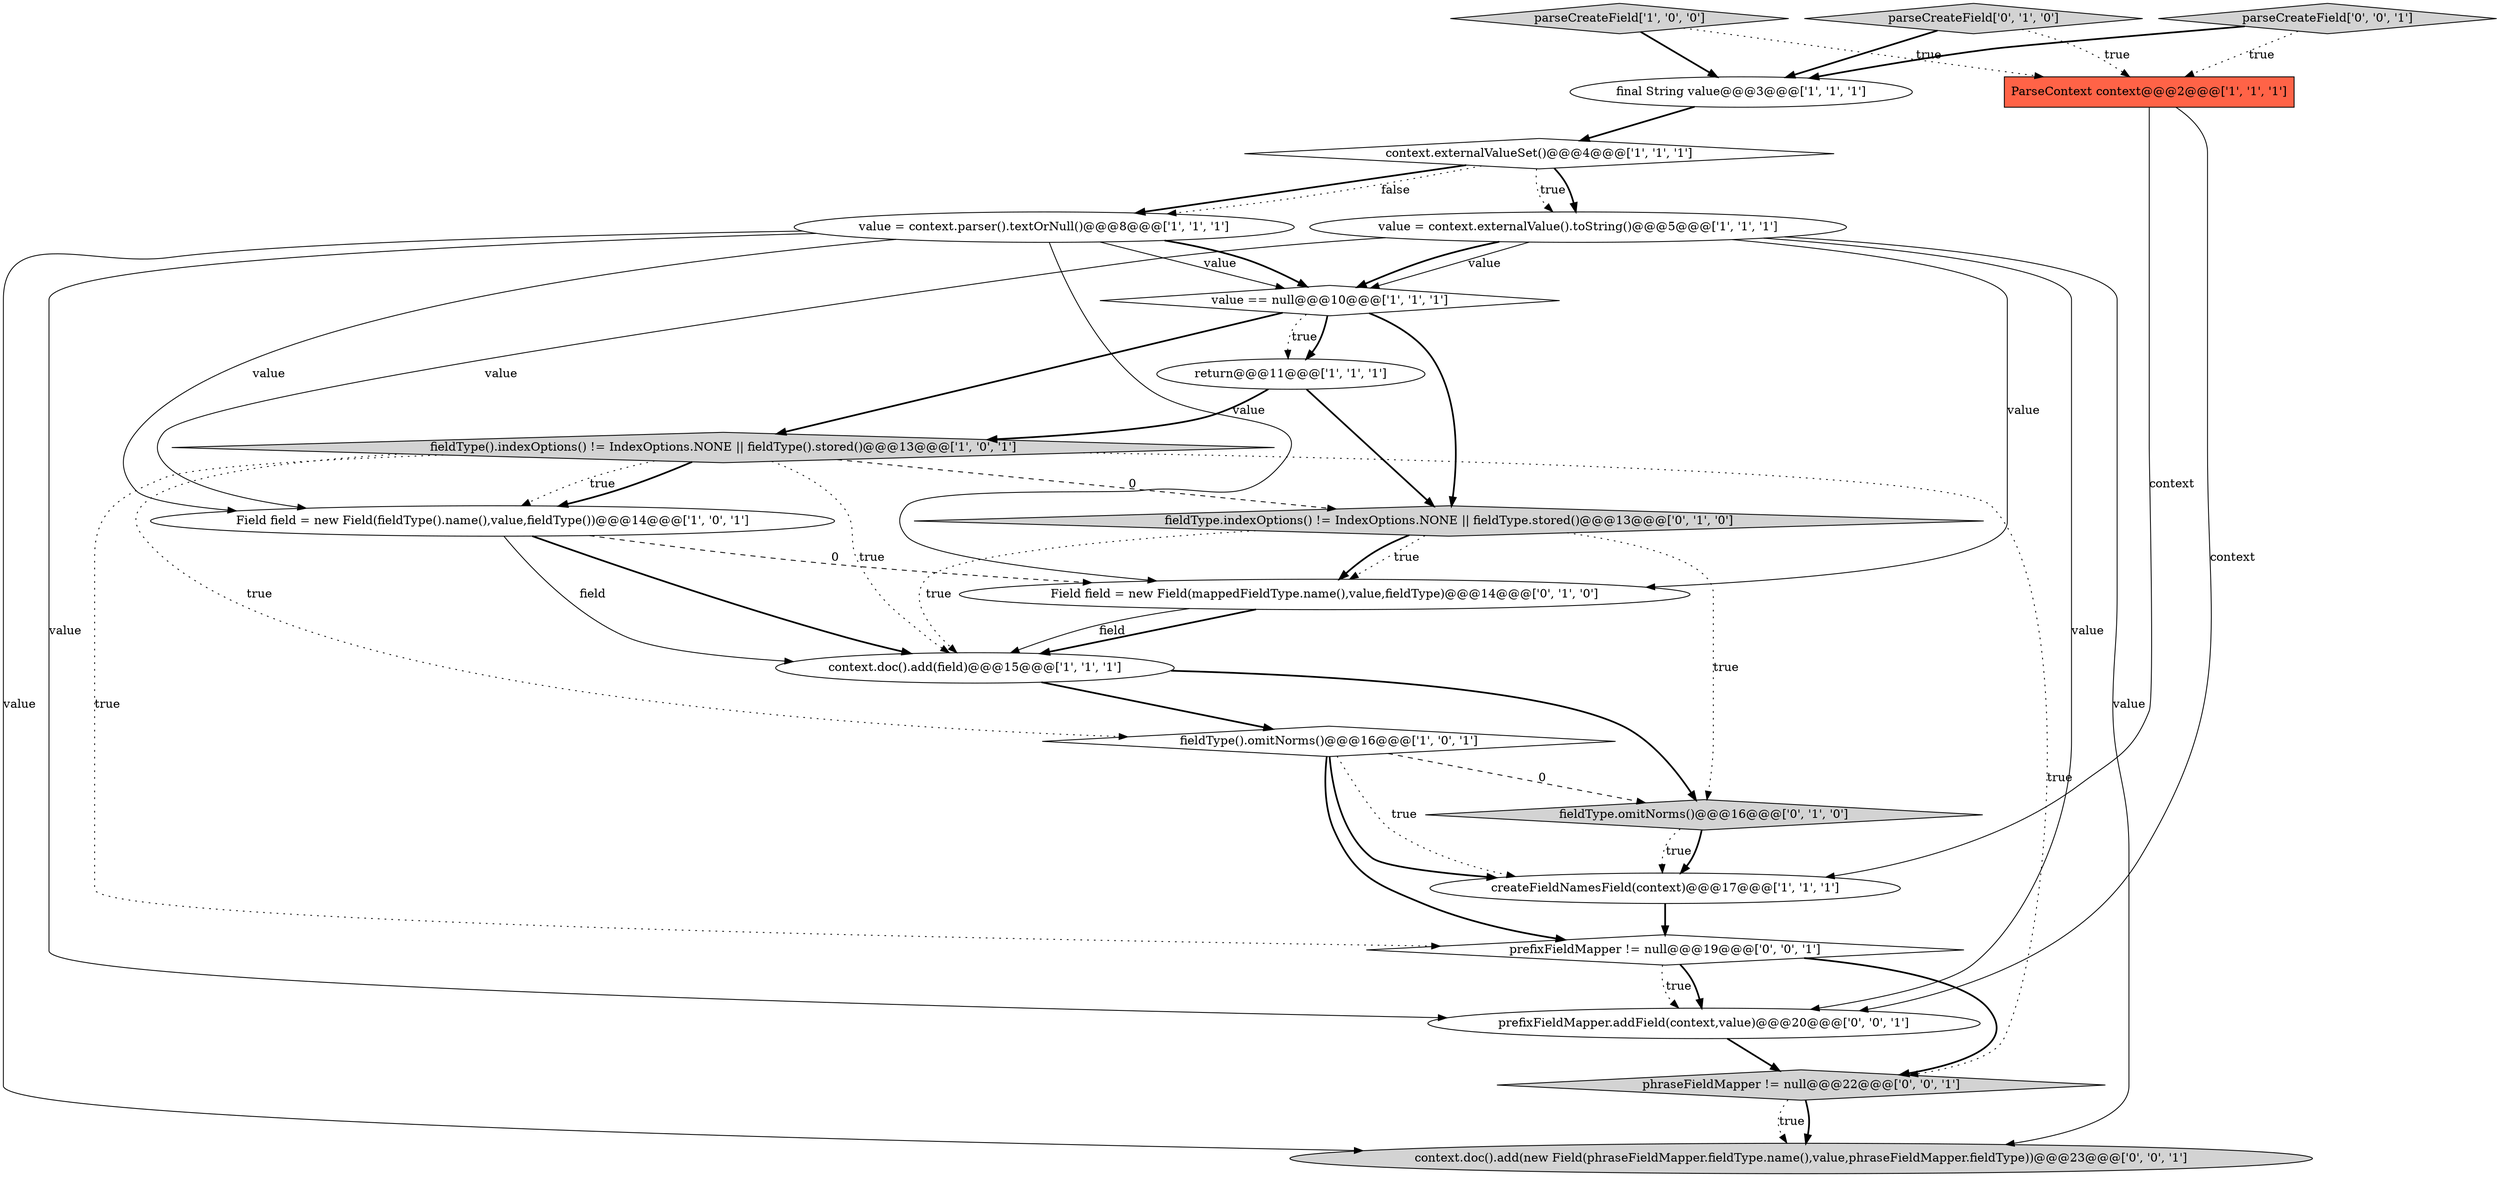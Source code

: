 digraph {
2 [style = filled, label = "Field field = new Field(fieldType().name(),value,fieldType())@@@14@@@['1', '0', '1']", fillcolor = white, shape = ellipse image = "AAA0AAABBB1BBB"];
13 [style = filled, label = "fieldType.omitNorms()@@@16@@@['0', '1', '0']", fillcolor = lightgray, shape = diamond image = "AAA1AAABBB2BBB"];
6 [style = filled, label = "createFieldNamesField(context)@@@17@@@['1', '1', '1']", fillcolor = white, shape = ellipse image = "AAA0AAABBB1BBB"];
14 [style = filled, label = "fieldType.indexOptions() != IndexOptions.NONE || fieldType.stored()@@@13@@@['0', '1', '0']", fillcolor = lightgray, shape = diamond image = "AAA1AAABBB2BBB"];
1 [style = filled, label = "fieldType().indexOptions() != IndexOptions.NONE || fieldType().stored()@@@13@@@['1', '0', '1']", fillcolor = lightgray, shape = diamond image = "AAA0AAABBB1BBB"];
18 [style = filled, label = "prefixFieldMapper != null@@@19@@@['0', '0', '1']", fillcolor = white, shape = diamond image = "AAA0AAABBB3BBB"];
9 [style = filled, label = "parseCreateField['1', '0', '0']", fillcolor = lightgray, shape = diamond image = "AAA0AAABBB1BBB"];
0 [style = filled, label = "value = context.externalValue().toString()@@@5@@@['1', '1', '1']", fillcolor = white, shape = ellipse image = "AAA0AAABBB1BBB"];
4 [style = filled, label = "context.externalValueSet()@@@4@@@['1', '1', '1']", fillcolor = white, shape = diamond image = "AAA0AAABBB1BBB"];
20 [style = filled, label = "context.doc().add(new Field(phraseFieldMapper.fieldType.name(),value,phraseFieldMapper.fieldType))@@@23@@@['0', '0', '1']", fillcolor = lightgray, shape = ellipse image = "AAA0AAABBB3BBB"];
10 [style = filled, label = "ParseContext context@@@2@@@['1', '1', '1']", fillcolor = tomato, shape = box image = "AAA0AAABBB1BBB"];
5 [style = filled, label = "value == null@@@10@@@['1', '1', '1']", fillcolor = white, shape = diamond image = "AAA0AAABBB1BBB"];
12 [style = filled, label = "context.doc().add(field)@@@15@@@['1', '1', '1']", fillcolor = white, shape = ellipse image = "AAA0AAABBB1BBB"];
19 [style = filled, label = "phraseFieldMapper != null@@@22@@@['0', '0', '1']", fillcolor = lightgray, shape = diamond image = "AAA0AAABBB3BBB"];
16 [style = filled, label = "parseCreateField['0', '1', '0']", fillcolor = lightgray, shape = diamond image = "AAA0AAABBB2BBB"];
8 [style = filled, label = "return@@@11@@@['1', '1', '1']", fillcolor = white, shape = ellipse image = "AAA0AAABBB1BBB"];
15 [style = filled, label = "Field field = new Field(mappedFieldType.name(),value,fieldType)@@@14@@@['0', '1', '0']", fillcolor = white, shape = ellipse image = "AAA1AAABBB2BBB"];
17 [style = filled, label = "prefixFieldMapper.addField(context,value)@@@20@@@['0', '0', '1']", fillcolor = white, shape = ellipse image = "AAA0AAABBB3BBB"];
21 [style = filled, label = "parseCreateField['0', '0', '1']", fillcolor = lightgray, shape = diamond image = "AAA0AAABBB3BBB"];
7 [style = filled, label = "fieldType().omitNorms()@@@16@@@['1', '0', '1']", fillcolor = white, shape = diamond image = "AAA0AAABBB1BBB"];
3 [style = filled, label = "final String value@@@3@@@['1', '1', '1']", fillcolor = white, shape = ellipse image = "AAA0AAABBB1BBB"];
11 [style = filled, label = "value = context.parser().textOrNull()@@@8@@@['1', '1', '1']", fillcolor = white, shape = ellipse image = "AAA0AAABBB1BBB"];
5->8 [style = dotted, label="true"];
12->7 [style = bold, label=""];
5->14 [style = bold, label=""];
13->6 [style = dotted, label="true"];
8->14 [style = bold, label=""];
6->18 [style = bold, label=""];
21->3 [style = bold, label=""];
5->8 [style = bold, label=""];
0->20 [style = solid, label="value"];
15->12 [style = bold, label=""];
7->18 [style = bold, label=""];
5->1 [style = bold, label=""];
4->11 [style = bold, label=""];
17->19 [style = bold, label=""];
19->20 [style = bold, label=""];
2->12 [style = solid, label="field"];
9->3 [style = bold, label=""];
7->6 [style = bold, label=""];
13->6 [style = bold, label=""];
1->7 [style = dotted, label="true"];
1->14 [style = dashed, label="0"];
0->5 [style = solid, label="value"];
2->15 [style = dashed, label="0"];
11->15 [style = solid, label="value"];
4->0 [style = dotted, label="true"];
11->5 [style = solid, label="value"];
4->11 [style = dotted, label="false"];
14->12 [style = dotted, label="true"];
21->10 [style = dotted, label="true"];
7->13 [style = dashed, label="0"];
9->10 [style = dotted, label="true"];
19->20 [style = dotted, label="true"];
12->13 [style = bold, label=""];
8->1 [style = bold, label=""];
18->17 [style = dotted, label="true"];
14->13 [style = dotted, label="true"];
14->15 [style = dotted, label="true"];
2->12 [style = bold, label=""];
18->19 [style = bold, label=""];
16->3 [style = bold, label=""];
16->10 [style = dotted, label="true"];
15->12 [style = solid, label="field"];
1->12 [style = dotted, label="true"];
1->19 [style = dotted, label="true"];
10->17 [style = solid, label="context"];
0->2 [style = solid, label="value"];
1->2 [style = dotted, label="true"];
11->20 [style = solid, label="value"];
18->17 [style = bold, label=""];
11->17 [style = solid, label="value"];
0->15 [style = solid, label="value"];
0->5 [style = bold, label=""];
0->17 [style = solid, label="value"];
10->6 [style = solid, label="context"];
14->15 [style = bold, label=""];
1->2 [style = bold, label=""];
3->4 [style = bold, label=""];
4->0 [style = bold, label=""];
11->5 [style = bold, label=""];
11->2 [style = solid, label="value"];
1->18 [style = dotted, label="true"];
7->6 [style = dotted, label="true"];
}
